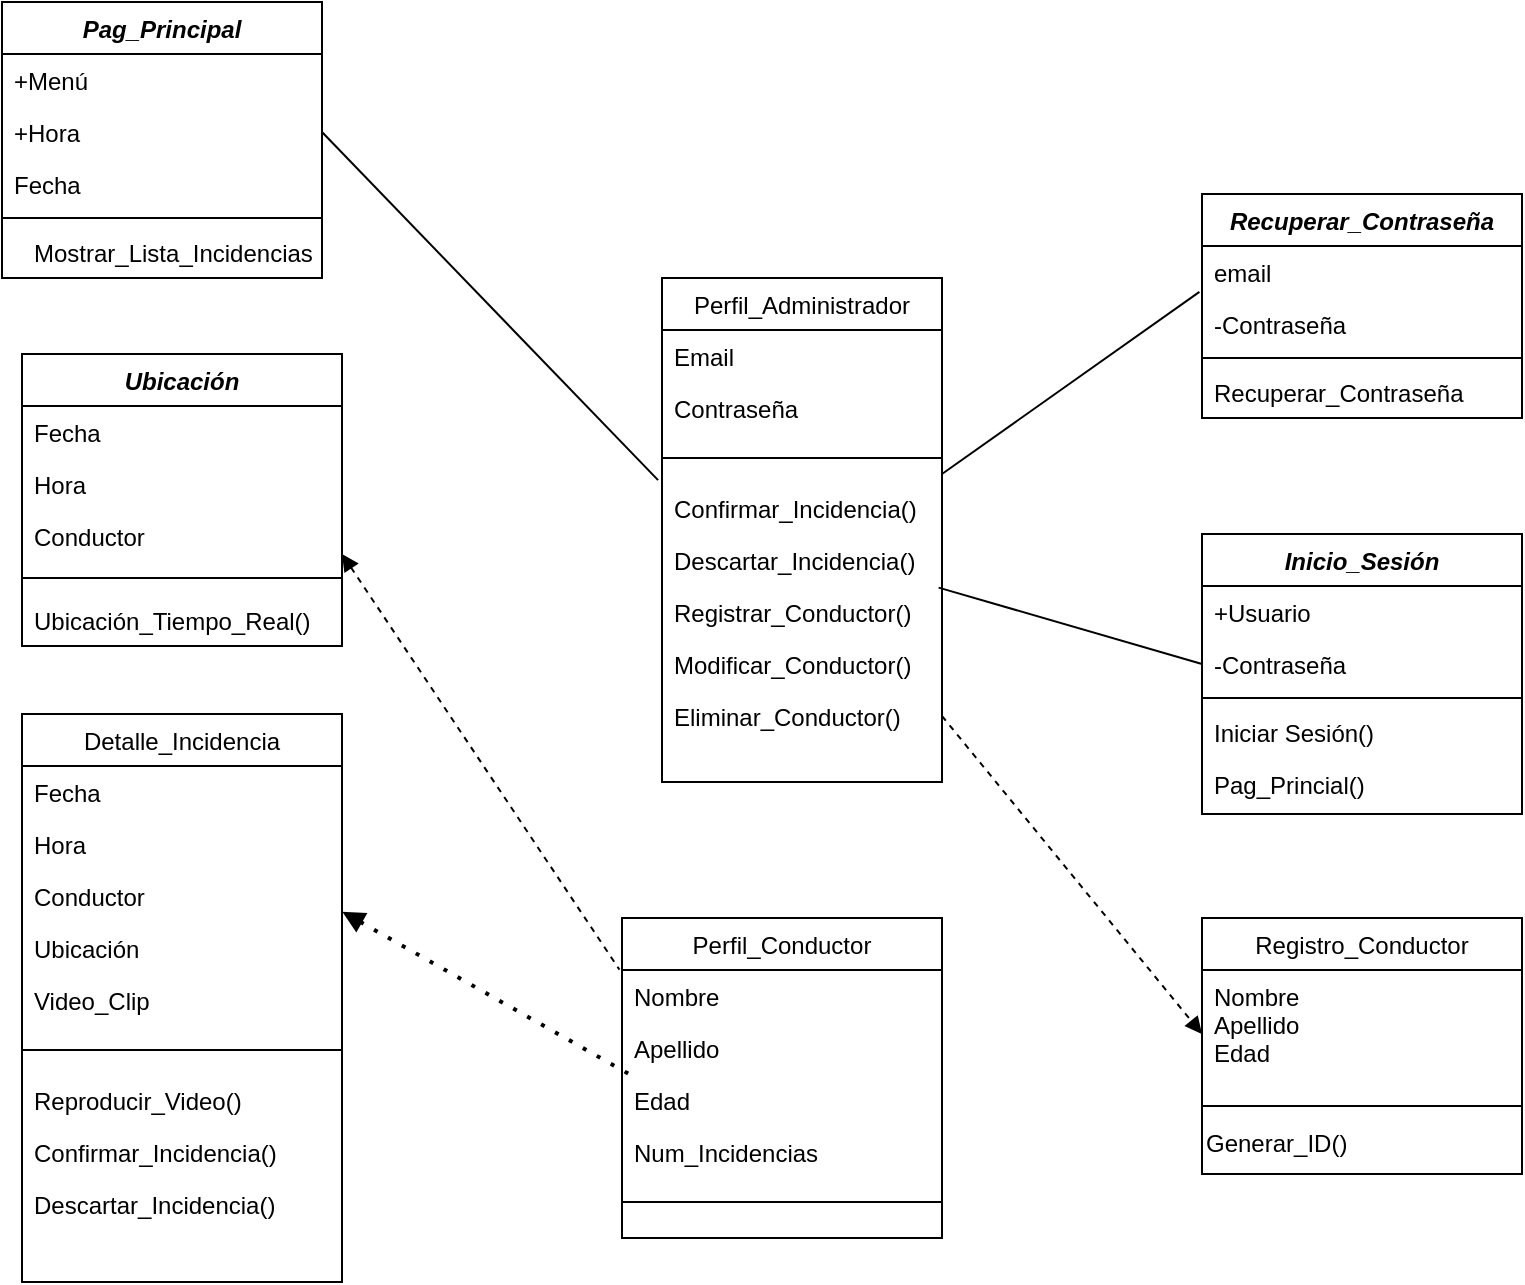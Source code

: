 <mxfile version="20.2.3" type="device"><diagram id="C5RBs43oDa-KdzZeNtuy" name="Page-1"><mxGraphModel dx="1528" dy="1703" grid="1" gridSize="10" guides="1" tooltips="1" connect="1" arrows="1" fold="1" page="1" pageScale="1" pageWidth="827" pageHeight="1169" math="0" shadow="0"><root><mxCell id="WIyWlLk6GJQsqaUBKTNV-0"/><mxCell id="WIyWlLk6GJQsqaUBKTNV-1" parent="WIyWlLk6GJQsqaUBKTNV-0"/><mxCell id="zkfFHV4jXpPFQw0GAbJ--0" value="Pag_Principal" style="swimlane;fontStyle=3;align=center;verticalAlign=top;childLayout=stackLayout;horizontal=1;startSize=26;horizontalStack=0;resizeParent=1;resizeLast=0;collapsible=1;marginBottom=0;rounded=0;shadow=0;strokeWidth=1;" parent="WIyWlLk6GJQsqaUBKTNV-1" vertex="1"><mxGeometry x="-80" y="-76" width="160" height="138" as="geometry"><mxRectangle x="230" y="140" width="160" height="26" as="alternateBounds"/></mxGeometry></mxCell><mxCell id="zkfFHV4jXpPFQw0GAbJ--1" value="+Menú" style="text;align=left;verticalAlign=top;spacingLeft=4;spacingRight=4;overflow=hidden;rotatable=0;points=[[0,0.5],[1,0.5]];portConstraint=eastwest;" parent="zkfFHV4jXpPFQw0GAbJ--0" vertex="1"><mxGeometry y="26" width="160" height="26" as="geometry"/></mxCell><mxCell id="zkfFHV4jXpPFQw0GAbJ--2" value="+Hora" style="text;align=left;verticalAlign=top;spacingLeft=4;spacingRight=4;overflow=hidden;rotatable=0;points=[[0,0.5],[1,0.5]];portConstraint=eastwest;rounded=0;shadow=0;html=0;" parent="zkfFHV4jXpPFQw0GAbJ--0" vertex="1"><mxGeometry y="52" width="160" height="26" as="geometry"/></mxCell><mxCell id="zkfFHV4jXpPFQw0GAbJ--3" value="Fecha" style="text;align=left;verticalAlign=top;spacingLeft=4;spacingRight=4;overflow=hidden;rotatable=0;points=[[0,0.5],[1,0.5]];portConstraint=eastwest;rounded=0;shadow=0;html=0;" parent="zkfFHV4jXpPFQw0GAbJ--0" vertex="1"><mxGeometry y="78" width="160" height="26" as="geometry"/></mxCell><mxCell id="zkfFHV4jXpPFQw0GAbJ--4" value="" style="line;html=1;strokeWidth=1;align=left;verticalAlign=middle;spacingTop=-1;spacingLeft=3;spacingRight=3;rotatable=0;labelPosition=right;points=[];portConstraint=eastwest;" parent="zkfFHV4jXpPFQw0GAbJ--0" vertex="1"><mxGeometry y="104" width="160" height="8" as="geometry"/></mxCell><mxCell id="zkfFHV4jXpPFQw0GAbJ--5" value="   Mostrar_Lista_Incidencias()&#10;" style="text;align=left;verticalAlign=top;spacingLeft=4;spacingRight=4;overflow=hidden;rotatable=0;points=[[0,0.5],[1,0.5]];portConstraint=eastwest;" parent="zkfFHV4jXpPFQw0GAbJ--0" vertex="1"><mxGeometry y="112" width="160" height="26" as="geometry"/></mxCell><mxCell id="zkfFHV4jXpPFQw0GAbJ--6" value="Detalle_Incidencia" style="swimlane;fontStyle=0;align=center;verticalAlign=top;childLayout=stackLayout;horizontal=1;startSize=26;horizontalStack=0;resizeParent=1;resizeLast=0;collapsible=1;marginBottom=0;rounded=0;shadow=0;strokeWidth=1;" parent="WIyWlLk6GJQsqaUBKTNV-1" vertex="1"><mxGeometry x="-70" y="280" width="160" height="284" as="geometry"><mxRectangle x="130" y="380" width="160" height="26" as="alternateBounds"/></mxGeometry></mxCell><mxCell id="zkfFHV4jXpPFQw0GAbJ--7" value="Fecha" style="text;align=left;verticalAlign=top;spacingLeft=4;spacingRight=4;overflow=hidden;rotatable=0;points=[[0,0.5],[1,0.5]];portConstraint=eastwest;" parent="zkfFHV4jXpPFQw0GAbJ--6" vertex="1"><mxGeometry y="26" width="160" height="26" as="geometry"/></mxCell><mxCell id="zkfFHV4jXpPFQw0GAbJ--8" value="Hora" style="text;align=left;verticalAlign=top;spacingLeft=4;spacingRight=4;overflow=hidden;rotatable=0;points=[[0,0.5],[1,0.5]];portConstraint=eastwest;rounded=0;shadow=0;html=0;" parent="zkfFHV4jXpPFQw0GAbJ--6" vertex="1"><mxGeometry y="52" width="160" height="26" as="geometry"/></mxCell><mxCell id="6AHQovi-hp6MhfTYjGcg-4" value="Conductor" style="text;align=left;verticalAlign=top;spacingLeft=4;spacingRight=4;overflow=hidden;rotatable=0;points=[[0,0.5],[1,0.5]];portConstraint=eastwest;rounded=0;shadow=0;html=0;" parent="zkfFHV4jXpPFQw0GAbJ--6" vertex="1"><mxGeometry y="78" width="160" height="26" as="geometry"/></mxCell><mxCell id="6AHQovi-hp6MhfTYjGcg-5" value="Ubicación" style="text;align=left;verticalAlign=top;spacingLeft=4;spacingRight=4;overflow=hidden;rotatable=0;points=[[0,0.5],[1,0.5]];portConstraint=eastwest;rounded=0;shadow=0;html=0;" parent="zkfFHV4jXpPFQw0GAbJ--6" vertex="1"><mxGeometry y="104" width="160" height="26" as="geometry"/></mxCell><mxCell id="6AHQovi-hp6MhfTYjGcg-35" value="Video_Clip" style="text;align=left;verticalAlign=top;spacingLeft=4;spacingRight=4;overflow=hidden;rotatable=0;points=[[0,0.5],[1,0.5]];portConstraint=eastwest;rounded=0;shadow=0;html=0;" parent="zkfFHV4jXpPFQw0GAbJ--6" vertex="1"><mxGeometry y="130" width="160" height="26" as="geometry"/></mxCell><mxCell id="zkfFHV4jXpPFQw0GAbJ--9" value="" style="line;html=1;strokeWidth=1;align=left;verticalAlign=middle;spacingTop=-1;spacingLeft=3;spacingRight=3;rotatable=0;labelPosition=right;points=[];portConstraint=eastwest;" parent="zkfFHV4jXpPFQw0GAbJ--6" vertex="1"><mxGeometry y="156" width="160" height="24" as="geometry"/></mxCell><mxCell id="zkfFHV4jXpPFQw0GAbJ--10" value="Reproducir_Video()" style="text;align=left;verticalAlign=top;spacingLeft=4;spacingRight=4;overflow=hidden;rotatable=0;points=[[0,0.5],[1,0.5]];portConstraint=eastwest;fontStyle=0" parent="zkfFHV4jXpPFQw0GAbJ--6" vertex="1"><mxGeometry y="180" width="160" height="26" as="geometry"/></mxCell><mxCell id="6AHQovi-hp6MhfTYjGcg-7" value="Confirmar_Incidencia()&#10;" style="text;align=left;verticalAlign=top;spacingLeft=4;spacingRight=4;overflow=hidden;rotatable=0;points=[[0,0.5],[1,0.5]];portConstraint=eastwest;" parent="zkfFHV4jXpPFQw0GAbJ--6" vertex="1"><mxGeometry y="206" width="160" height="26" as="geometry"/></mxCell><mxCell id="zkfFHV4jXpPFQw0GAbJ--11" value="Descartar_Incidencia()" style="text;align=left;verticalAlign=top;spacingLeft=4;spacingRight=4;overflow=hidden;rotatable=0;points=[[0,0.5],[1,0.5]];portConstraint=eastwest;" parent="zkfFHV4jXpPFQw0GAbJ--6" vertex="1"><mxGeometry y="232" width="160" height="26" as="geometry"/></mxCell><mxCell id="zkfFHV4jXpPFQw0GAbJ--13" value="Registro_Conductor" style="swimlane;fontStyle=0;align=center;verticalAlign=top;childLayout=stackLayout;horizontal=1;startSize=26;horizontalStack=0;resizeParent=1;resizeLast=0;collapsible=1;marginBottom=0;rounded=0;shadow=0;strokeWidth=1;" parent="WIyWlLk6GJQsqaUBKTNV-1" vertex="1"><mxGeometry x="520" y="382" width="160" height="128" as="geometry"><mxRectangle x="340" y="380" width="170" height="26" as="alternateBounds"/></mxGeometry></mxCell><mxCell id="zkfFHV4jXpPFQw0GAbJ--14" value="Nombre&#10;Apellido&#10;Edad&#10;" style="text;align=left;verticalAlign=top;spacingLeft=4;spacingRight=4;overflow=hidden;rotatable=0;points=[[0,0.5],[1,0.5]];portConstraint=eastwest;" parent="zkfFHV4jXpPFQw0GAbJ--13" vertex="1"><mxGeometry y="26" width="160" height="64" as="geometry"/></mxCell><mxCell id="zkfFHV4jXpPFQw0GAbJ--15" value="" style="line;html=1;strokeWidth=1;align=left;verticalAlign=middle;spacingTop=-1;spacingLeft=3;spacingRight=3;rotatable=0;labelPosition=right;points=[];portConstraint=eastwest;" parent="zkfFHV4jXpPFQw0GAbJ--13" vertex="1"><mxGeometry y="90" width="160" height="8" as="geometry"/></mxCell><mxCell id="6AHQovi-hp6MhfTYjGcg-2" value="Generar_ID()" style="text;html=1;align=left;verticalAlign=middle;resizable=0;points=[];autosize=1;strokeColor=none;fillColor=none;" parent="zkfFHV4jXpPFQw0GAbJ--13" vertex="1"><mxGeometry y="98" width="160" height="30" as="geometry"/></mxCell><mxCell id="zkfFHV4jXpPFQw0GAbJ--17" value="Inicio_Sesión" style="swimlane;fontStyle=3;align=center;verticalAlign=top;childLayout=stackLayout;horizontal=1;startSize=26;horizontalStack=0;resizeParent=1;resizeLast=0;collapsible=1;marginBottom=0;rounded=0;shadow=0;strokeWidth=1;" parent="WIyWlLk6GJQsqaUBKTNV-1" vertex="1"><mxGeometry x="520" y="190" width="160" height="140" as="geometry"><mxRectangle x="550" y="140" width="160" height="26" as="alternateBounds"/></mxGeometry></mxCell><mxCell id="zkfFHV4jXpPFQw0GAbJ--18" value="+Usuario" style="text;align=left;verticalAlign=top;spacingLeft=4;spacingRight=4;overflow=hidden;rotatable=0;points=[[0,0.5],[1,0.5]];portConstraint=eastwest;" parent="zkfFHV4jXpPFQw0GAbJ--17" vertex="1"><mxGeometry y="26" width="160" height="26" as="geometry"/></mxCell><mxCell id="zkfFHV4jXpPFQw0GAbJ--19" value="-Contraseña" style="text;align=left;verticalAlign=top;spacingLeft=4;spacingRight=4;overflow=hidden;rotatable=0;points=[[0,0.5],[1,0.5]];portConstraint=eastwest;rounded=0;shadow=0;html=0;" parent="zkfFHV4jXpPFQw0GAbJ--17" vertex="1"><mxGeometry y="52" width="160" height="26" as="geometry"/></mxCell><mxCell id="zkfFHV4jXpPFQw0GAbJ--23" value="" style="line;html=1;strokeWidth=1;align=left;verticalAlign=middle;spacingTop=-1;spacingLeft=3;spacingRight=3;rotatable=0;labelPosition=right;points=[];portConstraint=eastwest;" parent="zkfFHV4jXpPFQw0GAbJ--17" vertex="1"><mxGeometry y="78" width="160" height="8" as="geometry"/></mxCell><mxCell id="zkfFHV4jXpPFQw0GAbJ--24" value="Iniciar Sesión()" style="text;align=left;verticalAlign=top;spacingLeft=4;spacingRight=4;overflow=hidden;rotatable=0;points=[[0,0.5],[1,0.5]];portConstraint=eastwest;" parent="zkfFHV4jXpPFQw0GAbJ--17" vertex="1"><mxGeometry y="86" width="160" height="26" as="geometry"/></mxCell><mxCell id="zkfFHV4jXpPFQw0GAbJ--25" value="Pag_Princial()" style="text;align=left;verticalAlign=top;spacingLeft=4;spacingRight=4;overflow=hidden;rotatable=0;points=[[0,0.5],[1,0.5]];portConstraint=eastwest;" parent="zkfFHV4jXpPFQw0GAbJ--17" vertex="1"><mxGeometry y="112" width="160" height="26" as="geometry"/></mxCell><mxCell id="6AHQovi-hp6MhfTYjGcg-8" value="Perfil_Conductor" style="swimlane;fontStyle=0;align=center;verticalAlign=top;childLayout=stackLayout;horizontal=1;startSize=26;horizontalStack=0;resizeParent=1;resizeLast=0;collapsible=1;marginBottom=0;rounded=0;shadow=0;strokeWidth=1;" parent="WIyWlLk6GJQsqaUBKTNV-1" vertex="1"><mxGeometry x="230" y="382" width="160" height="160" as="geometry"><mxRectangle x="130" y="380" width="160" height="26" as="alternateBounds"/></mxGeometry></mxCell><mxCell id="6AHQovi-hp6MhfTYjGcg-9" value="Nombre" style="text;align=left;verticalAlign=top;spacingLeft=4;spacingRight=4;overflow=hidden;rotatable=0;points=[[0,0.5],[1,0.5]];portConstraint=eastwest;" parent="6AHQovi-hp6MhfTYjGcg-8" vertex="1"><mxGeometry y="26" width="160" height="26" as="geometry"/></mxCell><mxCell id="6AHQovi-hp6MhfTYjGcg-10" value="Apellido" style="text;align=left;verticalAlign=top;spacingLeft=4;spacingRight=4;overflow=hidden;rotatable=0;points=[[0,0.5],[1,0.5]];portConstraint=eastwest;rounded=0;shadow=0;html=0;" parent="6AHQovi-hp6MhfTYjGcg-8" vertex="1"><mxGeometry y="52" width="160" height="26" as="geometry"/></mxCell><mxCell id="6AHQovi-hp6MhfTYjGcg-11" value="Edad" style="text;align=left;verticalAlign=top;spacingLeft=4;spacingRight=4;overflow=hidden;rotatable=0;points=[[0,0.5],[1,0.5]];portConstraint=eastwest;rounded=0;shadow=0;html=0;" parent="6AHQovi-hp6MhfTYjGcg-8" vertex="1"><mxGeometry y="78" width="160" height="26" as="geometry"/></mxCell><mxCell id="6AHQovi-hp6MhfTYjGcg-12" value="Num_Incidencias" style="text;align=left;verticalAlign=top;spacingLeft=4;spacingRight=4;overflow=hidden;rotatable=0;points=[[0,0.5],[1,0.5]];portConstraint=eastwest;rounded=0;shadow=0;html=0;" parent="6AHQovi-hp6MhfTYjGcg-8" vertex="1"><mxGeometry y="104" width="160" height="26" as="geometry"/></mxCell><mxCell id="6AHQovi-hp6MhfTYjGcg-14" value="" style="line;html=1;strokeWidth=1;align=left;verticalAlign=middle;spacingTop=-1;spacingLeft=3;spacingRight=3;rotatable=0;labelPosition=right;points=[];portConstraint=eastwest;" parent="6AHQovi-hp6MhfTYjGcg-8" vertex="1"><mxGeometry y="130" width="160" height="24" as="geometry"/></mxCell><mxCell id="6AHQovi-hp6MhfTYjGcg-18" value="Ubicación" style="swimlane;fontStyle=3;align=center;verticalAlign=top;childLayout=stackLayout;horizontal=1;startSize=26;horizontalStack=0;resizeParent=1;resizeLast=0;collapsible=1;marginBottom=0;rounded=0;shadow=0;strokeWidth=1;" parent="WIyWlLk6GJQsqaUBKTNV-1" vertex="1"><mxGeometry x="-70" y="100" width="160" height="146" as="geometry"><mxRectangle x="550" y="140" width="160" height="26" as="alternateBounds"/></mxGeometry></mxCell><mxCell id="6AHQovi-hp6MhfTYjGcg-19" value="Fecha    " style="text;align=left;verticalAlign=top;spacingLeft=4;spacingRight=4;overflow=hidden;rotatable=0;points=[[0,0.5],[1,0.5]];portConstraint=eastwest;" parent="6AHQovi-hp6MhfTYjGcg-18" vertex="1"><mxGeometry y="26" width="160" height="26" as="geometry"/></mxCell><mxCell id="6AHQovi-hp6MhfTYjGcg-20" value="Hora" style="text;align=left;verticalAlign=top;spacingLeft=4;spacingRight=4;overflow=hidden;rotatable=0;points=[[0,0.5],[1,0.5]];portConstraint=eastwest;rounded=0;shadow=0;html=0;" parent="6AHQovi-hp6MhfTYjGcg-18" vertex="1"><mxGeometry y="52" width="160" height="26" as="geometry"/></mxCell><mxCell id="6AHQovi-hp6MhfTYjGcg-25" value="Conductor" style="text;align=left;verticalAlign=top;spacingLeft=4;spacingRight=4;overflow=hidden;rotatable=0;points=[[0,0.5],[1,0.5]];portConstraint=eastwest;rounded=0;shadow=0;html=0;" parent="6AHQovi-hp6MhfTYjGcg-18" vertex="1"><mxGeometry y="78" width="160" height="26" as="geometry"/></mxCell><mxCell id="6AHQovi-hp6MhfTYjGcg-21" value="" style="line;html=1;strokeWidth=1;align=left;verticalAlign=middle;spacingTop=-1;spacingLeft=3;spacingRight=3;rotatable=0;labelPosition=right;points=[];portConstraint=eastwest;" parent="6AHQovi-hp6MhfTYjGcg-18" vertex="1"><mxGeometry y="104" width="160" height="16" as="geometry"/></mxCell><mxCell id="6AHQovi-hp6MhfTYjGcg-22" value="Ubicación_Tiempo_Real()" style="text;align=left;verticalAlign=top;spacingLeft=4;spacingRight=4;overflow=hidden;rotatable=0;points=[[0,0.5],[1,0.5]];portConstraint=eastwest;" parent="6AHQovi-hp6MhfTYjGcg-18" vertex="1"><mxGeometry y="120" width="160" height="26" as="geometry"/></mxCell><mxCell id="6AHQovi-hp6MhfTYjGcg-26" value="Recuperar_Contraseña" style="swimlane;fontStyle=3;align=center;verticalAlign=top;childLayout=stackLayout;horizontal=1;startSize=26;horizontalStack=0;resizeParent=1;resizeLast=0;collapsible=1;marginBottom=0;rounded=0;shadow=0;strokeWidth=1;" parent="WIyWlLk6GJQsqaUBKTNV-1" vertex="1"><mxGeometry x="520" y="20" width="160" height="112" as="geometry"><mxRectangle x="550" y="140" width="160" height="26" as="alternateBounds"/></mxGeometry></mxCell><mxCell id="6AHQovi-hp6MhfTYjGcg-27" value="email" style="text;align=left;verticalAlign=top;spacingLeft=4;spacingRight=4;overflow=hidden;rotatable=0;points=[[0,0.5],[1,0.5]];portConstraint=eastwest;" parent="6AHQovi-hp6MhfTYjGcg-26" vertex="1"><mxGeometry y="26" width="160" height="26" as="geometry"/></mxCell><mxCell id="6AHQovi-hp6MhfTYjGcg-28" value="-Contraseña" style="text;align=left;verticalAlign=top;spacingLeft=4;spacingRight=4;overflow=hidden;rotatable=0;points=[[0,0.5],[1,0.5]];portConstraint=eastwest;rounded=0;shadow=0;html=0;" parent="6AHQovi-hp6MhfTYjGcg-26" vertex="1"><mxGeometry y="52" width="160" height="26" as="geometry"/></mxCell><mxCell id="6AHQovi-hp6MhfTYjGcg-29" value="" style="line;html=1;strokeWidth=1;align=left;verticalAlign=middle;spacingTop=-1;spacingLeft=3;spacingRight=3;rotatable=0;labelPosition=right;points=[];portConstraint=eastwest;" parent="6AHQovi-hp6MhfTYjGcg-26" vertex="1"><mxGeometry y="78" width="160" height="8" as="geometry"/></mxCell><mxCell id="6AHQovi-hp6MhfTYjGcg-30" value="Recuperar_Contraseña" style="text;align=left;verticalAlign=top;spacingLeft=4;spacingRight=4;overflow=hidden;rotatable=0;points=[[0,0.5],[1,0.5]];portConstraint=eastwest;" parent="6AHQovi-hp6MhfTYjGcg-26" vertex="1"><mxGeometry y="86" width="160" height="26" as="geometry"/></mxCell><mxCell id="P1erbJmAG5yq-KgK_CSJ-0" value="Perfil_Administrador" style="swimlane;fontStyle=0;align=center;verticalAlign=top;childLayout=stackLayout;horizontal=1;startSize=26;horizontalStack=0;resizeParent=1;resizeLast=0;collapsible=1;marginBottom=0;rounded=0;shadow=0;strokeWidth=1;" parent="WIyWlLk6GJQsqaUBKTNV-1" vertex="1"><mxGeometry x="250" y="62" width="140" height="252" as="geometry"><mxRectangle x="130" y="380" width="160" height="26" as="alternateBounds"/></mxGeometry></mxCell><mxCell id="P1erbJmAG5yq-KgK_CSJ-1" value="Email" style="text;align=left;verticalAlign=top;spacingLeft=4;spacingRight=4;overflow=hidden;rotatable=0;points=[[0,0.5],[1,0.5]];portConstraint=eastwest;" parent="P1erbJmAG5yq-KgK_CSJ-0" vertex="1"><mxGeometry y="26" width="140" height="26" as="geometry"/></mxCell><mxCell id="P1erbJmAG5yq-KgK_CSJ-3" value="Contraseña" style="text;align=left;verticalAlign=top;spacingLeft=4;spacingRight=4;overflow=hidden;rotatable=0;points=[[0,0.5],[1,0.5]];portConstraint=eastwest;rounded=0;shadow=0;html=0;" parent="P1erbJmAG5yq-KgK_CSJ-0" vertex="1"><mxGeometry y="52" width="140" height="26" as="geometry"/></mxCell><mxCell id="P1erbJmAG5yq-KgK_CSJ-5" value="" style="line;html=1;strokeWidth=1;align=left;verticalAlign=middle;spacingTop=-1;spacingLeft=3;spacingRight=3;rotatable=0;labelPosition=right;points=[];portConstraint=eastwest;" parent="P1erbJmAG5yq-KgK_CSJ-0" vertex="1"><mxGeometry y="78" width="140" height="24" as="geometry"/></mxCell><mxCell id="P1erbJmAG5yq-KgK_CSJ-7" value="Confirmar_Incidencia()&#10;" style="text;align=left;verticalAlign=top;spacingLeft=4;spacingRight=4;overflow=hidden;rotatable=0;points=[[0,0.5],[1,0.5]];portConstraint=eastwest;" parent="P1erbJmAG5yq-KgK_CSJ-0" vertex="1"><mxGeometry y="102" width="140" height="26" as="geometry"/></mxCell><mxCell id="P1erbJmAG5yq-KgK_CSJ-8" value="Descartar_Incidencia()" style="text;align=left;verticalAlign=top;spacingLeft=4;spacingRight=4;overflow=hidden;rotatable=0;points=[[0,0.5],[1,0.5]];portConstraint=eastwest;" parent="P1erbJmAG5yq-KgK_CSJ-0" vertex="1"><mxGeometry y="128" width="140" height="26" as="geometry"/></mxCell><mxCell id="P1erbJmAG5yq-KgK_CSJ-18" value="Registrar_Conductor()" style="text;align=left;verticalAlign=top;spacingLeft=4;spacingRight=4;overflow=hidden;rotatable=0;points=[[0,0.5],[1,0.5]];portConstraint=eastwest;" parent="P1erbJmAG5yq-KgK_CSJ-0" vertex="1"><mxGeometry y="154" width="140" height="26" as="geometry"/></mxCell><mxCell id="P1erbJmAG5yq-KgK_CSJ-19" value="Modificar_Conductor()" style="text;align=left;verticalAlign=top;spacingLeft=4;spacingRight=4;overflow=hidden;rotatable=0;points=[[0,0.5],[1,0.5]];portConstraint=eastwest;" parent="P1erbJmAG5yq-KgK_CSJ-0" vertex="1"><mxGeometry y="180" width="140" height="26" as="geometry"/></mxCell><mxCell id="P1erbJmAG5yq-KgK_CSJ-20" value="Eliminar_Conductor()" style="text;align=left;verticalAlign=top;spacingLeft=4;spacingRight=4;overflow=hidden;rotatable=0;points=[[0,0.5],[1,0.5]];portConstraint=eastwest;" parent="P1erbJmAG5yq-KgK_CSJ-0" vertex="1"><mxGeometry y="206" width="140" height="26" as="geometry"/></mxCell><mxCell id="P1erbJmAG5yq-KgK_CSJ-21" value="" style="endArrow=none;html=1;rounded=0;entryX=-0.008;entryY=-0.118;entryDx=0;entryDy=0;entryPerimeter=0;" parent="WIyWlLk6GJQsqaUBKTNV-1" target="6AHQovi-hp6MhfTYjGcg-28" edge="1"><mxGeometry width="50" height="50" relative="1" as="geometry"><mxPoint x="390" y="160" as="sourcePoint"/><mxPoint x="410" y="180" as="targetPoint"/></mxGeometry></mxCell><mxCell id="P1erbJmAG5yq-KgK_CSJ-23" value="" style="endArrow=none;html=1;rounded=0;entryX=0;entryY=0.5;entryDx=0;entryDy=0;exitX=0.988;exitY=0.031;exitDx=0;exitDy=0;exitPerimeter=0;" parent="WIyWlLk6GJQsqaUBKTNV-1" source="P1erbJmAG5yq-KgK_CSJ-18" target="zkfFHV4jXpPFQw0GAbJ--19" edge="1"><mxGeometry width="50" height="50" relative="1" as="geometry"><mxPoint x="430" y="280" as="sourcePoint"/><mxPoint x="480" y="230" as="targetPoint"/></mxGeometry></mxCell><mxCell id="P1erbJmAG5yq-KgK_CSJ-26" value="" style="endArrow=block;html=1;rounded=0;entryX=0;entryY=0.5;entryDx=0;entryDy=0;exitX=1;exitY=0.5;exitDx=0;exitDy=0;dashed=1;endFill=1;" parent="WIyWlLk6GJQsqaUBKTNV-1" source="P1erbJmAG5yq-KgK_CSJ-20" target="zkfFHV4jXpPFQw0GAbJ--14" edge="1"><mxGeometry width="50" height="50" relative="1" as="geometry"><mxPoint x="420" y="430" as="sourcePoint"/><mxPoint x="470" y="380" as="targetPoint"/></mxGeometry></mxCell><mxCell id="nnsrEU_GpnfHydpZEj-S-0" value="" style="endArrow=none;html=1;rounded=0;exitX=1;exitY=0.5;exitDx=0;exitDy=0;entryX=-0.014;entryY=-0.035;entryDx=0;entryDy=0;entryPerimeter=0;" edge="1" parent="WIyWlLk6GJQsqaUBKTNV-1" source="zkfFHV4jXpPFQw0GAbJ--2" target="P1erbJmAG5yq-KgK_CSJ-7"><mxGeometry width="50" height="50" relative="1" as="geometry"><mxPoint x="220" y="220" as="sourcePoint"/><mxPoint x="240" y="150" as="targetPoint"/></mxGeometry></mxCell><mxCell id="nnsrEU_GpnfHydpZEj-S-1" value="" style="endArrow=none;dashed=1;html=1;dashPattern=1 3;strokeWidth=2;rounded=0;entryX=0.036;entryY=0.051;entryDx=0;entryDy=0;entryPerimeter=0;exitX=1.001;exitY=0.803;exitDx=0;exitDy=0;exitPerimeter=0;startArrow=block;startFill=1;" edge="1" parent="WIyWlLk6GJQsqaUBKTNV-1" source="6AHQovi-hp6MhfTYjGcg-4" target="6AHQovi-hp6MhfTYjGcg-11"><mxGeometry width="50" height="50" relative="1" as="geometry"><mxPoint x="150" y="510" as="sourcePoint"/><mxPoint x="200" y="460" as="targetPoint"/></mxGeometry></mxCell><mxCell id="nnsrEU_GpnfHydpZEj-S-2" value="" style="endArrow=none;html=1;rounded=0;entryX=-0.008;entryY=-0.007;entryDx=0;entryDy=0;entryPerimeter=0;exitX=1;exitY=0.846;exitDx=0;exitDy=0;exitPerimeter=0;dashed=1;startArrow=block;startFill=1;" edge="1" parent="WIyWlLk6GJQsqaUBKTNV-1" source="6AHQovi-hp6MhfTYjGcg-25" target="6AHQovi-hp6MhfTYjGcg-9"><mxGeometry width="50" height="50" relative="1" as="geometry"><mxPoint x="120" y="230" as="sourcePoint"/><mxPoint x="170" y="180" as="targetPoint"/></mxGeometry></mxCell></root></mxGraphModel></diagram></mxfile>